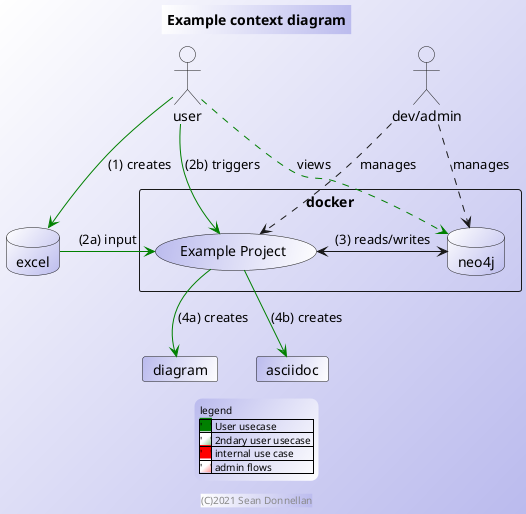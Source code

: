 @startuml
title Example context diagram
footer (C)2021 Sean Donnellan

skinparam BackgroundColor #fff/bbe
skinparam NodeBorderColor black
skinparam NodeBackgroundColor #bbbbee
skinparam DatabaseBackgroundColor #fff/bbe
skinparam ActorBackgroundColor transparent
skinparam CloudBackgroundColor #ffff33
skinparam LegendBackgroundColor #bbe/fff
skinparam UsecaseBackgroundColor #bbe/fff
skinparam CardBackgroundColor #bbe/fff

rectangle "docker" as container {
    usecase "Example Project" as context
    database neo4j
}
database "excel" as dataSource
actor "user" as user
actor "dev/admin" as admin

card diagram
card asciidoc

user --> context #green: (2b) triggers
user -.> neo4j #green: views
user --> dataSource #green: (1) creates
admin -.> context : manages
admin -.> neo4j : manages

dataSource -> context #green:  (2a) input
context <-> neo4j : (3) reads/writes
context --> diagram #green: (4a) creates
context --> asciidoc #green: (4b) creates

skinparam LegendBorderThickness 0
skinparam LegendFontSize 10

legend
legend
|<back:#green>'   '</back>| User usecase |
|<back:#white/green>'   '</back>| 2ndary user usecase |
|<back:red>'   '</back>| internal use case |
|<back:white/red>'   '</back>| admin flows |
endlegend

@enduml